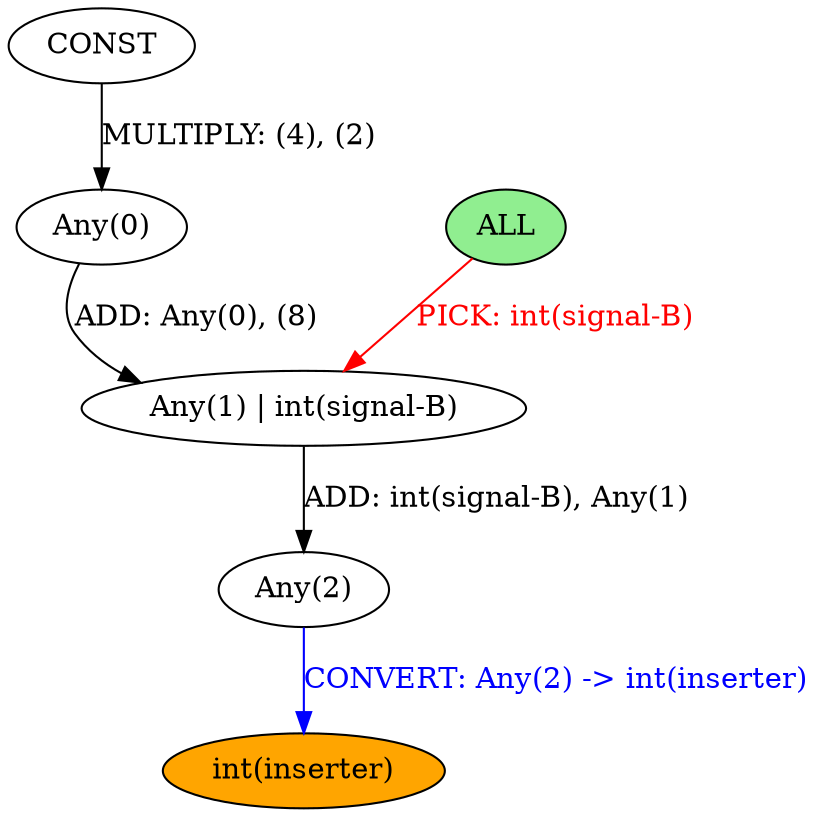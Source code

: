 strict digraph {
	nodesep=1
	4	[style=filled fillcolor=white label="CONST"]
	7	[style=filled fillcolor=white label="Any(0)"]
	0	[style=filled fillcolor=lightgreen label="ALL"]
	9	[style=filled fillcolor=white label="Any(1) | int(signal-B)"]
	11	[style=filled fillcolor=orange label="int(inserter)"]
	10	[style=filled fillcolor=white label="Any(2)"]
	4 -> 7	[label="MULTIPLY: (4), (2)" color=black fontcolor=black]
	7 -> 9	[label="ADD: Any(0), (8)" color=black fontcolor=black]
	0 -> 9	[label="PICK: int(signal-B)" color=red fontcolor=red]
	9 -> 10	[label="ADD: int(signal-B), Any(1)" color=black fontcolor=black]
	10 -> 11	[label="CONVERT: Any(2) -> int(inserter)" color=blue fontcolor=blue]
}
